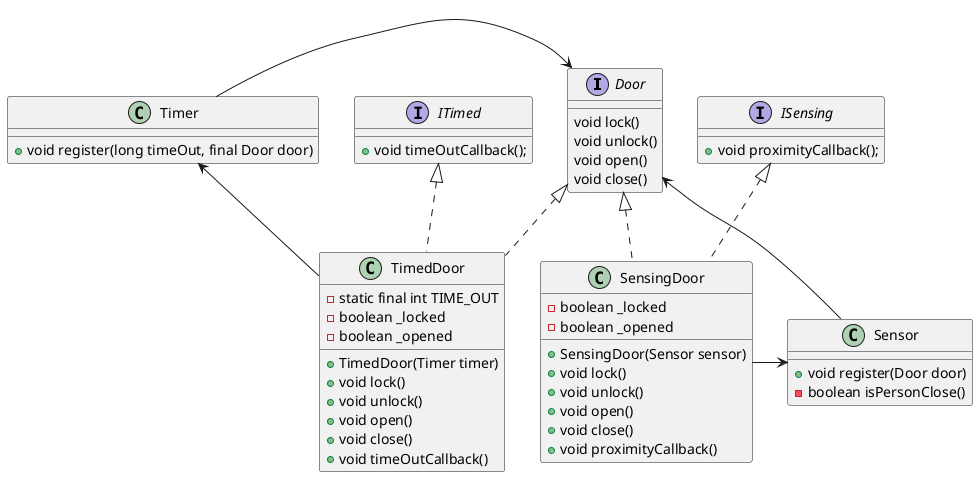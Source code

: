 @startuml


interface Door
{
    void lock()
    void unlock()
    void open()
    void close()
}

interface ISensing {
    + void proximityCallback();
}

interface ITimed {
    + void timeOutCallback();
}


class SensingDoor implements Door, ISensing{
    - boolean _locked
    - boolean _opened

    + SensingDoor(Sensor sensor)
    + void lock()
    + void unlock()
    + void open()
    + void close()
    + void proximityCallback()

}

class TimedDoor implements Door, ITimed{
    - static final int TIME_OUT
    - boolean _locked
    - boolean _opened

    + TimedDoor(Timer timer)
    + void lock()
    + void unlock()
    + void open()
    + void close()
    + void timeOutCallback()

}

class Sensor {
    + void register(Door door)
    - boolean isPersonClose()
}

class Timer{
    + void register(long timeOut, final Door door)
}

Timer -> Door
Sensor -> Door
TimedDoor -> Timer
SensingDoor -> Sensor

@enduml